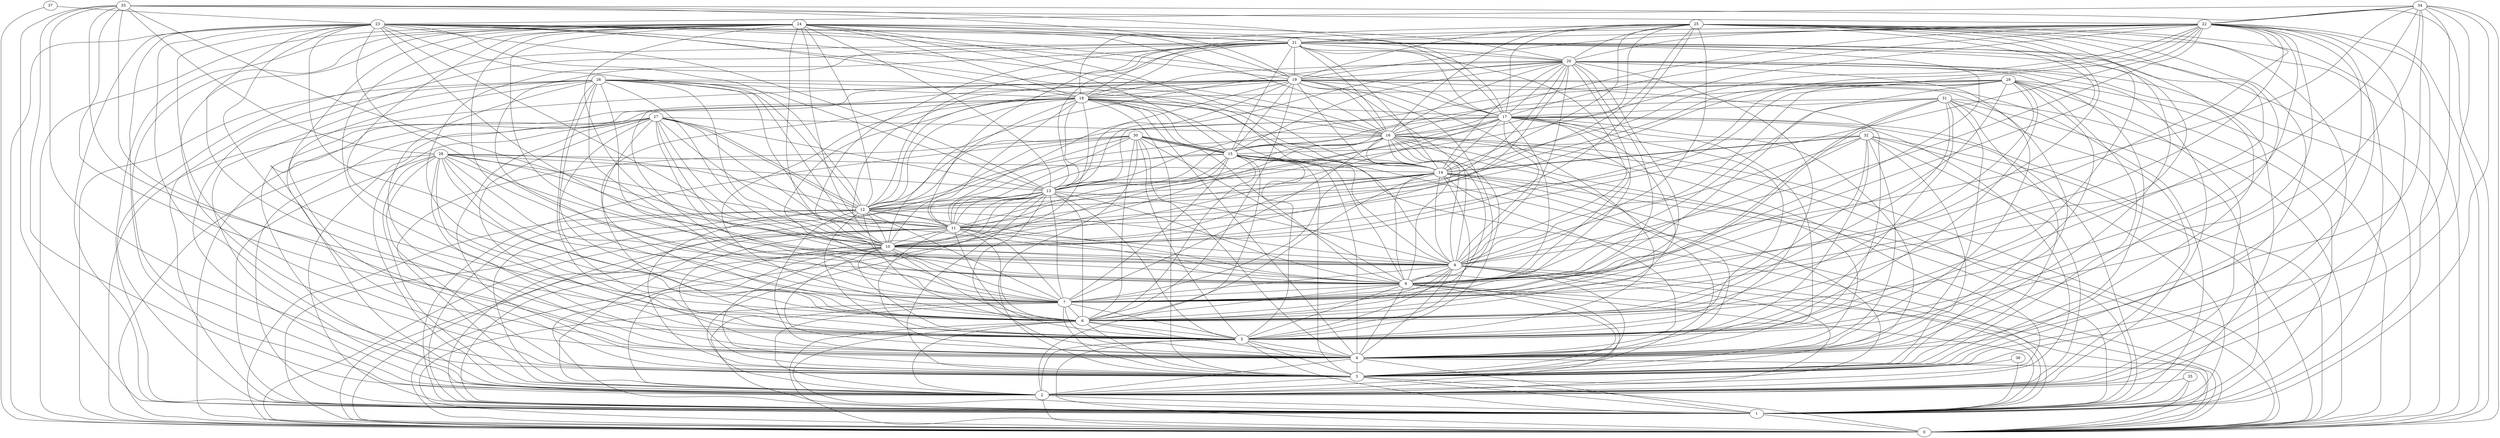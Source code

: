 graph G {
0;
1;
2;
3;
4;
5;
6;
7;
8;
9;
10;
11;
12;
13;
14;
15;
16;
17;
18;
19;
20;
21;
22;
23;
24;
25;
26;
27;
28;
29;
30;
31;
32;
33;
34;
35;
36;
37;
37--0 ;
37--23 ;
36--3 ;
36--1 ;
35--2 ;
35--1 ;
35--0 ;
34--7 ;
34--9 ;
34--22 ;
34--23 ;
34--22 ;
34--2 ;
34--3 ;
34--1 ;
34--4 ;
34--0 ;
34--5 ;
33--22 ;
33--19 ;
33--10 ;
33--17 ;
33--4 ;
33--28 ;
33--3 ;
33--1 ;
33--2 ;
33--5 ;
33--6 ;
33--0 ;
32--8 ;
32--9 ;
32--0 ;
32--14 ;
32--15 ;
32--14 ;
32--2 ;
32--4 ;
32--3 ;
32--6 ;
32--1 ;
32--5 ;
31--7 ;
31--0 ;
31--6 ;
31--7 ;
31--3 ;
31--17 ;
31--16 ;
31--8 ;
31--4 ;
31--5 ;
31--1 ;
31--2 ;
30--15 ;
30--6 ;
30--15 ;
30--8 ;
30--11 ;
30--15 ;
30--15 ;
30--4 ;
30--1 ;
30--5 ;
30--3 ;
30--0 ;
30--10 ;
30--2 ;
29--18 ;
29--15 ;
29--4 ;
29--13 ;
29--7 ;
29--8 ;
29--2 ;
29--1 ;
29--10 ;
29--9 ;
29--5 ;
29--3 ;
29--6 ;
29--12 ;
29--0 ;
28--4 ;
28--14 ;
28--0 ;
28--7 ;
28--10 ;
28--9 ;
28--6 ;
28--11 ;
28--1 ;
28--12 ;
28--5 ;
28--13 ;
28--2 ;
28--3 ;
28--8 ;
27--2 ;
27--3 ;
27--8 ;
27--12 ;
27--16 ;
27--12 ;
27--5 ;
27--4 ;
27--7 ;
27--1 ;
27--10 ;
27--13 ;
27--0 ;
27--6 ;
27--9 ;
27--11 ;
26--14 ;
26--12 ;
26--5 ;
26--13 ;
26--2 ;
26--10 ;
26--18 ;
26--4 ;
26--16 ;
26--11 ;
26--0 ;
26--6 ;
26--7 ;
26--3 ;
26--8 ;
26--1 ;
26--9 ;
25--10 ;
25--8 ;
25--13 ;
25--11 ;
25--3 ;
25--9 ;
25--16 ;
25--17 ;
25--18 ;
25--20 ;
25--19 ;
25--4 ;
25--2 ;
25--6 ;
25--14 ;
25--1 ;
25--5 ;
25--7 ;
25--21 ;
25--0 ;
24--18 ;
24--21 ;
24--15 ;
24--11 ;
24--17 ;
24--8 ;
24--19 ;
24--6 ;
24--4 ;
24--13 ;
24--1 ;
24--3 ;
24--14 ;
24--7 ;
24--16 ;
24--20 ;
24--0 ;
24--12 ;
24--5 ;
24--2 ;
24--10 ;
24--9 ;
23--17 ;
23--4 ;
23--19 ;
23--18 ;
23--14 ;
23--5 ;
23--3 ;
23--6 ;
23--21 ;
23--8 ;
23--7 ;
23--1 ;
23--12 ;
23--10 ;
23--9 ;
23--13 ;
23--11 ;
23--16 ;
23--0 ;
23--2 ;
23--20 ;
22--20 ;
22--11 ;
22--12 ;
22--9 ;
22--5 ;
22--2 ;
22--0 ;
22--3 ;
22--10 ;
22--7 ;
22--4 ;
22--14 ;
22--1 ;
22--19 ;
22--13 ;
22--21 ;
22--6 ;
22--17 ;
22--16 ;
22--18 ;
22--8 ;
21--5 ;
21--12 ;
21--3 ;
21--9 ;
21--10 ;
21--8 ;
21--20 ;
21--13 ;
21--19 ;
21--16 ;
21--7 ;
21--2 ;
21--14 ;
21--17 ;
21--1 ;
21--15 ;
21--6 ;
21--18 ;
21--0 ;
21--4 ;
21--11 ;
20--0 ;
20--8 ;
20--15 ;
20--18 ;
20--19 ;
20--3 ;
20--17 ;
20--14 ;
20--2 ;
20--11 ;
20--16 ;
20--1 ;
20--12 ;
20--5 ;
20--7 ;
20--6 ;
20--10 ;
20--9 ;
20--13 ;
20--4 ;
19--18 ;
19--13 ;
19--8 ;
19--3 ;
19--16 ;
19--12 ;
19--0 ;
19--15 ;
19--7 ;
19--5 ;
19--14 ;
19--6 ;
19--4 ;
19--11 ;
19--1 ;
19--10 ;
19--2 ;
19--9 ;
19--17 ;
18--0 ;
18--12 ;
18--17 ;
18--2 ;
18--1 ;
18--7 ;
18--6 ;
18--10 ;
18--4 ;
18--3 ;
18--9 ;
18--13 ;
18--8 ;
18--14 ;
18--15 ;
18--5 ;
18--11 ;
18--16 ;
17--1 ;
17--4 ;
17--3 ;
17--15 ;
17--2 ;
17--7 ;
17--13 ;
17--8 ;
17--0 ;
17--9 ;
17--14 ;
17--5 ;
17--16 ;
17--11 ;
17--12 ;
17--10 ;
17--6 ;
16--10 ;
16--15 ;
16--8 ;
16--0 ;
16--3 ;
16--13 ;
16--14 ;
16--9 ;
16--6 ;
16--2 ;
16--12 ;
16--4 ;
16--7 ;
16--11 ;
16--5 ;
16--1 ;
15--8 ;
15--3 ;
15--12 ;
15--14 ;
15--6 ;
15--10 ;
15--7 ;
15--11 ;
15--9 ;
15--5 ;
15--4 ;
15--1 ;
15--0 ;
15--13 ;
15--2 ;
14--6 ;
14--10 ;
14--12 ;
14--11 ;
14--2 ;
14--9 ;
14--5 ;
14--8 ;
14--0 ;
14--1 ;
14--7 ;
14--3 ;
14--13 ;
14--4 ;
13--3 ;
13--7 ;
13--2 ;
13--5 ;
13--4 ;
13--8 ;
13--1 ;
13--0 ;
13--12 ;
13--10 ;
13--11 ;
13--6 ;
13--9 ;
12--7 ;
12--10 ;
12--1 ;
12--3 ;
12--4 ;
12--9 ;
12--11 ;
12--0 ;
12--8 ;
12--5 ;
12--2 ;
12--6 ;
11--9 ;
11--5 ;
11--10 ;
11--2 ;
11--1 ;
11--4 ;
11--7 ;
11--0 ;
11--6 ;
11--8 ;
11--3 ;
10--8 ;
10--7 ;
10--9 ;
10--4 ;
10--1 ;
10--0 ;
10--2 ;
10--3 ;
10--6 ;
10--5 ;
9--3 ;
9--2 ;
9--6 ;
9--8 ;
9--5 ;
9--1 ;
9--7 ;
9--0 ;
9--4 ;
8--5 ;
8--1 ;
8--0 ;
8--6 ;
8--4 ;
8--2 ;
8--3 ;
8--7 ;
7--4 ;
7--2 ;
7--3 ;
7--6 ;
7--0 ;
7--1 ;
7--5 ;
6--4 ;
6--5 ;
6--1 ;
6--3 ;
6--0 ;
6--2 ;
5--1 ;
5--2 ;
5--0 ;
5--4 ;
5--3 ;
4--1 ;
4--3 ;
4--2 ;
4--0 ;
3--0 ;
3--1 ;
3--2 ;
2--0 ;
2--1 ;
1--0 ;
}
